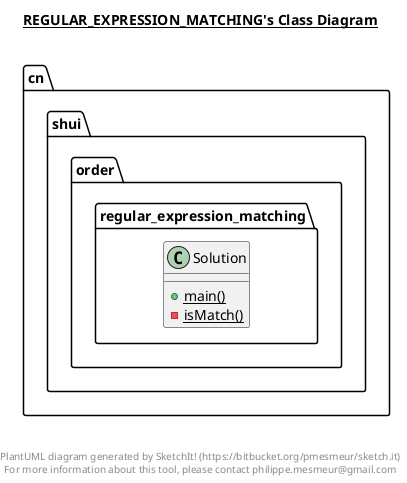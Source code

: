 @startuml

title __REGULAR_EXPRESSION_MATCHING's Class Diagram__\n

  namespace cn.shui.order {
    namespace regular_expression_matching {
      class cn.shui.order.regular_expression_matching.Solution {
          {static} + main()
          {static} - isMatch()
      }
    }
  }
  



right footer


PlantUML diagram generated by SketchIt! (https://bitbucket.org/pmesmeur/sketch.it)
For more information about this tool, please contact philippe.mesmeur@gmail.com
endfooter

@enduml
